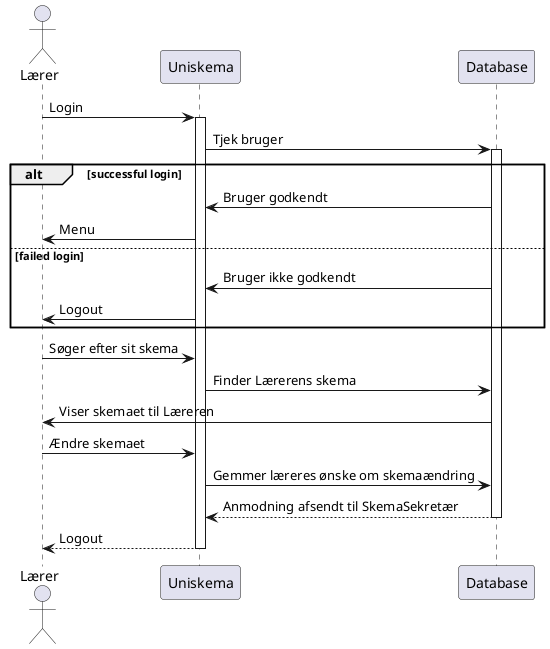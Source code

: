 @startuml
Actor Lærer
Lærer -> Uniskema: Login
Activate Uniskema
Uniskema -> Database: Tjek bruger
Activate Database
alt successful login
    Uniskema <- Database: Bruger godkendt
    Lærer <- Uniskema: Menu
else failed login
    Uniskema <- Database: Bruger ikke godkendt
    Lærer <- Uniskema: Logout
end
Lærer -> Uniskema: Søger efter sit skema
Uniskema -> Database: Finder Lærerens skema
Lærer <- Database: Viser skemaet til Læreren
Lærer -> Uniskema: Ændre skemaet
Uniskema -> Database: Gemmer læreres ønske om skemaændring
return Anmodning afsendt til SkemaSekretær
return Logout
@enduml